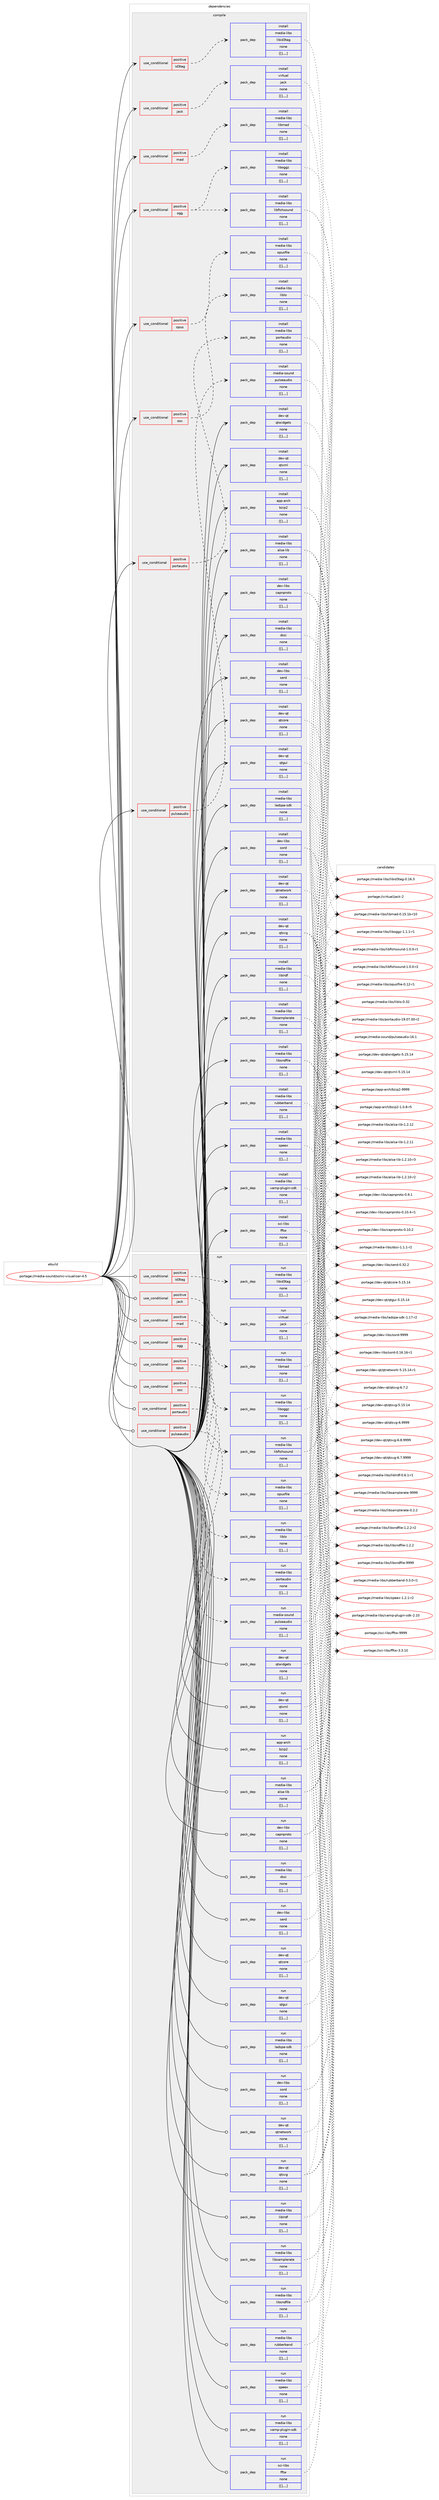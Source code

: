digraph prolog {

# *************
# Graph options
# *************

newrank=true;
concentrate=true;
compound=true;
graph [rankdir=LR,fontname=Helvetica,fontsize=10,ranksep=1.5];#, ranksep=2.5, nodesep=0.2];
edge  [arrowhead=vee];
node  [fontname=Helvetica,fontsize=10];

# **********
# The ebuild
# **********

subgraph cluster_leftcol {
color=gray;
label=<<i>ebuild</i>>;
id [label="portage://media-sound/sonic-visualiser-4.5", color=red, width=4, href="../media-sound/sonic-visualiser-4.5.svg"];
}

# ****************
# The dependencies
# ****************

subgraph cluster_midcol {
color=gray;
label=<<i>dependencies</i>>;
subgraph cluster_compile {
fillcolor="#eeeeee";
style=filled;
label=<<i>compile</i>>;
subgraph cond85512 {
dependency338431 [label=<<TABLE BORDER="0" CELLBORDER="1" CELLSPACING="0" CELLPADDING="4"><TR><TD ROWSPAN="3" CELLPADDING="10">use_conditional</TD></TR><TR><TD>positive</TD></TR><TR><TD>id3tag</TD></TR></TABLE>>, shape=none, color=red];
subgraph pack250278 {
dependency338432 [label=<<TABLE BORDER="0" CELLBORDER="1" CELLSPACING="0" CELLPADDING="4" WIDTH="220"><TR><TD ROWSPAN="6" CELLPADDING="30">pack_dep</TD></TR><TR><TD WIDTH="110">install</TD></TR><TR><TD>media-libs</TD></TR><TR><TD>libid3tag</TD></TR><TR><TD>none</TD></TR><TR><TD>[[],,,,]</TD></TR></TABLE>>, shape=none, color=blue];
}
dependency338431:e -> dependency338432:w [weight=20,style="dashed",arrowhead="vee"];
}
id:e -> dependency338431:w [weight=20,style="solid",arrowhead="vee"];
subgraph cond85513 {
dependency338433 [label=<<TABLE BORDER="0" CELLBORDER="1" CELLSPACING="0" CELLPADDING="4"><TR><TD ROWSPAN="3" CELLPADDING="10">use_conditional</TD></TR><TR><TD>positive</TD></TR><TR><TD>jack</TD></TR></TABLE>>, shape=none, color=red];
subgraph pack250279 {
dependency338434 [label=<<TABLE BORDER="0" CELLBORDER="1" CELLSPACING="0" CELLPADDING="4" WIDTH="220"><TR><TD ROWSPAN="6" CELLPADDING="30">pack_dep</TD></TR><TR><TD WIDTH="110">install</TD></TR><TR><TD>virtual</TD></TR><TR><TD>jack</TD></TR><TR><TD>none</TD></TR><TR><TD>[[],,,,]</TD></TR></TABLE>>, shape=none, color=blue];
}
dependency338433:e -> dependency338434:w [weight=20,style="dashed",arrowhead="vee"];
}
id:e -> dependency338433:w [weight=20,style="solid",arrowhead="vee"];
subgraph cond85514 {
dependency338435 [label=<<TABLE BORDER="0" CELLBORDER="1" CELLSPACING="0" CELLPADDING="4"><TR><TD ROWSPAN="3" CELLPADDING="10">use_conditional</TD></TR><TR><TD>positive</TD></TR><TR><TD>mad</TD></TR></TABLE>>, shape=none, color=red];
subgraph pack250280 {
dependency338436 [label=<<TABLE BORDER="0" CELLBORDER="1" CELLSPACING="0" CELLPADDING="4" WIDTH="220"><TR><TD ROWSPAN="6" CELLPADDING="30">pack_dep</TD></TR><TR><TD WIDTH="110">install</TD></TR><TR><TD>media-libs</TD></TR><TR><TD>libmad</TD></TR><TR><TD>none</TD></TR><TR><TD>[[],,,,]</TD></TR></TABLE>>, shape=none, color=blue];
}
dependency338435:e -> dependency338436:w [weight=20,style="dashed",arrowhead="vee"];
}
id:e -> dependency338435:w [weight=20,style="solid",arrowhead="vee"];
subgraph cond85515 {
dependency338437 [label=<<TABLE BORDER="0" CELLBORDER="1" CELLSPACING="0" CELLPADDING="4"><TR><TD ROWSPAN="3" CELLPADDING="10">use_conditional</TD></TR><TR><TD>positive</TD></TR><TR><TD>ogg</TD></TR></TABLE>>, shape=none, color=red];
subgraph pack250281 {
dependency338438 [label=<<TABLE BORDER="0" CELLBORDER="1" CELLSPACING="0" CELLPADDING="4" WIDTH="220"><TR><TD ROWSPAN="6" CELLPADDING="30">pack_dep</TD></TR><TR><TD WIDTH="110">install</TD></TR><TR><TD>media-libs</TD></TR><TR><TD>libfishsound</TD></TR><TR><TD>none</TD></TR><TR><TD>[[],,,,]</TD></TR></TABLE>>, shape=none, color=blue];
}
dependency338437:e -> dependency338438:w [weight=20,style="dashed",arrowhead="vee"];
subgraph pack250282 {
dependency338439 [label=<<TABLE BORDER="0" CELLBORDER="1" CELLSPACING="0" CELLPADDING="4" WIDTH="220"><TR><TD ROWSPAN="6" CELLPADDING="30">pack_dep</TD></TR><TR><TD WIDTH="110">install</TD></TR><TR><TD>media-libs</TD></TR><TR><TD>liboggz</TD></TR><TR><TD>none</TD></TR><TR><TD>[[],,,,]</TD></TR></TABLE>>, shape=none, color=blue];
}
dependency338437:e -> dependency338439:w [weight=20,style="dashed",arrowhead="vee"];
}
id:e -> dependency338437:w [weight=20,style="solid",arrowhead="vee"];
subgraph cond85516 {
dependency338440 [label=<<TABLE BORDER="0" CELLBORDER="1" CELLSPACING="0" CELLPADDING="4"><TR><TD ROWSPAN="3" CELLPADDING="10">use_conditional</TD></TR><TR><TD>positive</TD></TR><TR><TD>opus</TD></TR></TABLE>>, shape=none, color=red];
subgraph pack250283 {
dependency338441 [label=<<TABLE BORDER="0" CELLBORDER="1" CELLSPACING="0" CELLPADDING="4" WIDTH="220"><TR><TD ROWSPAN="6" CELLPADDING="30">pack_dep</TD></TR><TR><TD WIDTH="110">install</TD></TR><TR><TD>media-libs</TD></TR><TR><TD>opusfile</TD></TR><TR><TD>none</TD></TR><TR><TD>[[],,,,]</TD></TR></TABLE>>, shape=none, color=blue];
}
dependency338440:e -> dependency338441:w [weight=20,style="dashed",arrowhead="vee"];
}
id:e -> dependency338440:w [weight=20,style="solid",arrowhead="vee"];
subgraph cond85517 {
dependency338442 [label=<<TABLE BORDER="0" CELLBORDER="1" CELLSPACING="0" CELLPADDING="4"><TR><TD ROWSPAN="3" CELLPADDING="10">use_conditional</TD></TR><TR><TD>positive</TD></TR><TR><TD>osc</TD></TR></TABLE>>, shape=none, color=red];
subgraph pack250284 {
dependency338443 [label=<<TABLE BORDER="0" CELLBORDER="1" CELLSPACING="0" CELLPADDING="4" WIDTH="220"><TR><TD ROWSPAN="6" CELLPADDING="30">pack_dep</TD></TR><TR><TD WIDTH="110">install</TD></TR><TR><TD>media-libs</TD></TR><TR><TD>liblo</TD></TR><TR><TD>none</TD></TR><TR><TD>[[],,,,]</TD></TR></TABLE>>, shape=none, color=blue];
}
dependency338442:e -> dependency338443:w [weight=20,style="dashed",arrowhead="vee"];
}
id:e -> dependency338442:w [weight=20,style="solid",arrowhead="vee"];
subgraph cond85518 {
dependency338444 [label=<<TABLE BORDER="0" CELLBORDER="1" CELLSPACING="0" CELLPADDING="4"><TR><TD ROWSPAN="3" CELLPADDING="10">use_conditional</TD></TR><TR><TD>positive</TD></TR><TR><TD>portaudio</TD></TR></TABLE>>, shape=none, color=red];
subgraph pack250285 {
dependency338445 [label=<<TABLE BORDER="0" CELLBORDER="1" CELLSPACING="0" CELLPADDING="4" WIDTH="220"><TR><TD ROWSPAN="6" CELLPADDING="30">pack_dep</TD></TR><TR><TD WIDTH="110">install</TD></TR><TR><TD>media-libs</TD></TR><TR><TD>portaudio</TD></TR><TR><TD>none</TD></TR><TR><TD>[[],,,,]</TD></TR></TABLE>>, shape=none, color=blue];
}
dependency338444:e -> dependency338445:w [weight=20,style="dashed",arrowhead="vee"];
}
id:e -> dependency338444:w [weight=20,style="solid",arrowhead="vee"];
subgraph cond85519 {
dependency338446 [label=<<TABLE BORDER="0" CELLBORDER="1" CELLSPACING="0" CELLPADDING="4"><TR><TD ROWSPAN="3" CELLPADDING="10">use_conditional</TD></TR><TR><TD>positive</TD></TR><TR><TD>pulseaudio</TD></TR></TABLE>>, shape=none, color=red];
subgraph pack250286 {
dependency338447 [label=<<TABLE BORDER="0" CELLBORDER="1" CELLSPACING="0" CELLPADDING="4" WIDTH="220"><TR><TD ROWSPAN="6" CELLPADDING="30">pack_dep</TD></TR><TR><TD WIDTH="110">install</TD></TR><TR><TD>media-sound</TD></TR><TR><TD>pulseaudio</TD></TR><TR><TD>none</TD></TR><TR><TD>[[],,,,]</TD></TR></TABLE>>, shape=none, color=blue];
}
dependency338446:e -> dependency338447:w [weight=20,style="dashed",arrowhead="vee"];
}
id:e -> dependency338446:w [weight=20,style="solid",arrowhead="vee"];
subgraph pack250287 {
dependency338448 [label=<<TABLE BORDER="0" CELLBORDER="1" CELLSPACING="0" CELLPADDING="4" WIDTH="220"><TR><TD ROWSPAN="6" CELLPADDING="30">pack_dep</TD></TR><TR><TD WIDTH="110">install</TD></TR><TR><TD>app-arch</TD></TR><TR><TD>bzip2</TD></TR><TR><TD>none</TD></TR><TR><TD>[[],,,,]</TD></TR></TABLE>>, shape=none, color=blue];
}
id:e -> dependency338448:w [weight=20,style="solid",arrowhead="vee"];
subgraph pack250288 {
dependency338449 [label=<<TABLE BORDER="0" CELLBORDER="1" CELLSPACING="0" CELLPADDING="4" WIDTH="220"><TR><TD ROWSPAN="6" CELLPADDING="30">pack_dep</TD></TR><TR><TD WIDTH="110">install</TD></TR><TR><TD>dev-libs</TD></TR><TR><TD>capnproto</TD></TR><TR><TD>none</TD></TR><TR><TD>[[],,,,]</TD></TR></TABLE>>, shape=none, color=blue];
}
id:e -> dependency338449:w [weight=20,style="solid",arrowhead="vee"];
subgraph pack250289 {
dependency338450 [label=<<TABLE BORDER="0" CELLBORDER="1" CELLSPACING="0" CELLPADDING="4" WIDTH="220"><TR><TD ROWSPAN="6" CELLPADDING="30">pack_dep</TD></TR><TR><TD WIDTH="110">install</TD></TR><TR><TD>dev-libs</TD></TR><TR><TD>serd</TD></TR><TR><TD>none</TD></TR><TR><TD>[[],,,,]</TD></TR></TABLE>>, shape=none, color=blue];
}
id:e -> dependency338450:w [weight=20,style="solid",arrowhead="vee"];
subgraph pack250290 {
dependency338451 [label=<<TABLE BORDER="0" CELLBORDER="1" CELLSPACING="0" CELLPADDING="4" WIDTH="220"><TR><TD ROWSPAN="6" CELLPADDING="30">pack_dep</TD></TR><TR><TD WIDTH="110">install</TD></TR><TR><TD>dev-libs</TD></TR><TR><TD>sord</TD></TR><TR><TD>none</TD></TR><TR><TD>[[],,,,]</TD></TR></TABLE>>, shape=none, color=blue];
}
id:e -> dependency338451:w [weight=20,style="solid",arrowhead="vee"];
subgraph pack250291 {
dependency338452 [label=<<TABLE BORDER="0" CELLBORDER="1" CELLSPACING="0" CELLPADDING="4" WIDTH="220"><TR><TD ROWSPAN="6" CELLPADDING="30">pack_dep</TD></TR><TR><TD WIDTH="110">install</TD></TR><TR><TD>dev-qt</TD></TR><TR><TD>qtcore</TD></TR><TR><TD>none</TD></TR><TR><TD>[[],,,,]</TD></TR></TABLE>>, shape=none, color=blue];
}
id:e -> dependency338452:w [weight=20,style="solid",arrowhead="vee"];
subgraph pack250292 {
dependency338453 [label=<<TABLE BORDER="0" CELLBORDER="1" CELLSPACING="0" CELLPADDING="4" WIDTH="220"><TR><TD ROWSPAN="6" CELLPADDING="30">pack_dep</TD></TR><TR><TD WIDTH="110">install</TD></TR><TR><TD>dev-qt</TD></TR><TR><TD>qtgui</TD></TR><TR><TD>none</TD></TR><TR><TD>[[],,,,]</TD></TR></TABLE>>, shape=none, color=blue];
}
id:e -> dependency338453:w [weight=20,style="solid",arrowhead="vee"];
subgraph pack250293 {
dependency338454 [label=<<TABLE BORDER="0" CELLBORDER="1" CELLSPACING="0" CELLPADDING="4" WIDTH="220"><TR><TD ROWSPAN="6" CELLPADDING="30">pack_dep</TD></TR><TR><TD WIDTH="110">install</TD></TR><TR><TD>dev-qt</TD></TR><TR><TD>qtnetwork</TD></TR><TR><TD>none</TD></TR><TR><TD>[[],,,,]</TD></TR></TABLE>>, shape=none, color=blue];
}
id:e -> dependency338454:w [weight=20,style="solid",arrowhead="vee"];
subgraph pack250294 {
dependency338455 [label=<<TABLE BORDER="0" CELLBORDER="1" CELLSPACING="0" CELLPADDING="4" WIDTH="220"><TR><TD ROWSPAN="6" CELLPADDING="30">pack_dep</TD></TR><TR><TD WIDTH="110">install</TD></TR><TR><TD>dev-qt</TD></TR><TR><TD>qtsvg</TD></TR><TR><TD>none</TD></TR><TR><TD>[[],,,,]</TD></TR></TABLE>>, shape=none, color=blue];
}
id:e -> dependency338455:w [weight=20,style="solid",arrowhead="vee"];
subgraph pack250295 {
dependency338456 [label=<<TABLE BORDER="0" CELLBORDER="1" CELLSPACING="0" CELLPADDING="4" WIDTH="220"><TR><TD ROWSPAN="6" CELLPADDING="30">pack_dep</TD></TR><TR><TD WIDTH="110">install</TD></TR><TR><TD>dev-qt</TD></TR><TR><TD>qtwidgets</TD></TR><TR><TD>none</TD></TR><TR><TD>[[],,,,]</TD></TR></TABLE>>, shape=none, color=blue];
}
id:e -> dependency338456:w [weight=20,style="solid",arrowhead="vee"];
subgraph pack250296 {
dependency338457 [label=<<TABLE BORDER="0" CELLBORDER="1" CELLSPACING="0" CELLPADDING="4" WIDTH="220"><TR><TD ROWSPAN="6" CELLPADDING="30">pack_dep</TD></TR><TR><TD WIDTH="110">install</TD></TR><TR><TD>dev-qt</TD></TR><TR><TD>qtxml</TD></TR><TR><TD>none</TD></TR><TR><TD>[[],,,,]</TD></TR></TABLE>>, shape=none, color=blue];
}
id:e -> dependency338457:w [weight=20,style="solid",arrowhead="vee"];
subgraph pack250297 {
dependency338458 [label=<<TABLE BORDER="0" CELLBORDER="1" CELLSPACING="0" CELLPADDING="4" WIDTH="220"><TR><TD ROWSPAN="6" CELLPADDING="30">pack_dep</TD></TR><TR><TD WIDTH="110">install</TD></TR><TR><TD>media-libs</TD></TR><TR><TD>alsa-lib</TD></TR><TR><TD>none</TD></TR><TR><TD>[[],,,,]</TD></TR></TABLE>>, shape=none, color=blue];
}
id:e -> dependency338458:w [weight=20,style="solid",arrowhead="vee"];
subgraph pack250298 {
dependency338459 [label=<<TABLE BORDER="0" CELLBORDER="1" CELLSPACING="0" CELLPADDING="4" WIDTH="220"><TR><TD ROWSPAN="6" CELLPADDING="30">pack_dep</TD></TR><TR><TD WIDTH="110">install</TD></TR><TR><TD>media-libs</TD></TR><TR><TD>dssi</TD></TR><TR><TD>none</TD></TR><TR><TD>[[],,,,]</TD></TR></TABLE>>, shape=none, color=blue];
}
id:e -> dependency338459:w [weight=20,style="solid",arrowhead="vee"];
subgraph pack250299 {
dependency338460 [label=<<TABLE BORDER="0" CELLBORDER="1" CELLSPACING="0" CELLPADDING="4" WIDTH="220"><TR><TD ROWSPAN="6" CELLPADDING="30">pack_dep</TD></TR><TR><TD WIDTH="110">install</TD></TR><TR><TD>media-libs</TD></TR><TR><TD>ladspa-sdk</TD></TR><TR><TD>none</TD></TR><TR><TD>[[],,,,]</TD></TR></TABLE>>, shape=none, color=blue];
}
id:e -> dependency338460:w [weight=20,style="solid",arrowhead="vee"];
subgraph pack250300 {
dependency338461 [label=<<TABLE BORDER="0" CELLBORDER="1" CELLSPACING="0" CELLPADDING="4" WIDTH="220"><TR><TD ROWSPAN="6" CELLPADDING="30">pack_dep</TD></TR><TR><TD WIDTH="110">install</TD></TR><TR><TD>media-libs</TD></TR><TR><TD>liblrdf</TD></TR><TR><TD>none</TD></TR><TR><TD>[[],,,,]</TD></TR></TABLE>>, shape=none, color=blue];
}
id:e -> dependency338461:w [weight=20,style="solid",arrowhead="vee"];
subgraph pack250301 {
dependency338462 [label=<<TABLE BORDER="0" CELLBORDER="1" CELLSPACING="0" CELLPADDING="4" WIDTH="220"><TR><TD ROWSPAN="6" CELLPADDING="30">pack_dep</TD></TR><TR><TD WIDTH="110">install</TD></TR><TR><TD>media-libs</TD></TR><TR><TD>libsamplerate</TD></TR><TR><TD>none</TD></TR><TR><TD>[[],,,,]</TD></TR></TABLE>>, shape=none, color=blue];
}
id:e -> dependency338462:w [weight=20,style="solid",arrowhead="vee"];
subgraph pack250302 {
dependency338463 [label=<<TABLE BORDER="0" CELLBORDER="1" CELLSPACING="0" CELLPADDING="4" WIDTH="220"><TR><TD ROWSPAN="6" CELLPADDING="30">pack_dep</TD></TR><TR><TD WIDTH="110">install</TD></TR><TR><TD>media-libs</TD></TR><TR><TD>libsndfile</TD></TR><TR><TD>none</TD></TR><TR><TD>[[],,,,]</TD></TR></TABLE>>, shape=none, color=blue];
}
id:e -> dependency338463:w [weight=20,style="solid",arrowhead="vee"];
subgraph pack250303 {
dependency338464 [label=<<TABLE BORDER="0" CELLBORDER="1" CELLSPACING="0" CELLPADDING="4" WIDTH="220"><TR><TD ROWSPAN="6" CELLPADDING="30">pack_dep</TD></TR><TR><TD WIDTH="110">install</TD></TR><TR><TD>media-libs</TD></TR><TR><TD>rubberband</TD></TR><TR><TD>none</TD></TR><TR><TD>[[],,,,]</TD></TR></TABLE>>, shape=none, color=blue];
}
id:e -> dependency338464:w [weight=20,style="solid",arrowhead="vee"];
subgraph pack250304 {
dependency338465 [label=<<TABLE BORDER="0" CELLBORDER="1" CELLSPACING="0" CELLPADDING="4" WIDTH="220"><TR><TD ROWSPAN="6" CELLPADDING="30">pack_dep</TD></TR><TR><TD WIDTH="110">install</TD></TR><TR><TD>media-libs</TD></TR><TR><TD>speex</TD></TR><TR><TD>none</TD></TR><TR><TD>[[],,,,]</TD></TR></TABLE>>, shape=none, color=blue];
}
id:e -> dependency338465:w [weight=20,style="solid",arrowhead="vee"];
subgraph pack250305 {
dependency338466 [label=<<TABLE BORDER="0" CELLBORDER="1" CELLSPACING="0" CELLPADDING="4" WIDTH="220"><TR><TD ROWSPAN="6" CELLPADDING="30">pack_dep</TD></TR><TR><TD WIDTH="110">install</TD></TR><TR><TD>media-libs</TD></TR><TR><TD>vamp-plugin-sdk</TD></TR><TR><TD>none</TD></TR><TR><TD>[[],,,,]</TD></TR></TABLE>>, shape=none, color=blue];
}
id:e -> dependency338466:w [weight=20,style="solid",arrowhead="vee"];
subgraph pack250306 {
dependency338467 [label=<<TABLE BORDER="0" CELLBORDER="1" CELLSPACING="0" CELLPADDING="4" WIDTH="220"><TR><TD ROWSPAN="6" CELLPADDING="30">pack_dep</TD></TR><TR><TD WIDTH="110">install</TD></TR><TR><TD>sci-libs</TD></TR><TR><TD>fftw</TD></TR><TR><TD>none</TD></TR><TR><TD>[[],,,,]</TD></TR></TABLE>>, shape=none, color=blue];
}
id:e -> dependency338467:w [weight=20,style="solid",arrowhead="vee"];
}
subgraph cluster_compileandrun {
fillcolor="#eeeeee";
style=filled;
label=<<i>compile and run</i>>;
}
subgraph cluster_run {
fillcolor="#eeeeee";
style=filled;
label=<<i>run</i>>;
subgraph cond85520 {
dependency338468 [label=<<TABLE BORDER="0" CELLBORDER="1" CELLSPACING="0" CELLPADDING="4"><TR><TD ROWSPAN="3" CELLPADDING="10">use_conditional</TD></TR><TR><TD>positive</TD></TR><TR><TD>id3tag</TD></TR></TABLE>>, shape=none, color=red];
subgraph pack250307 {
dependency338469 [label=<<TABLE BORDER="0" CELLBORDER="1" CELLSPACING="0" CELLPADDING="4" WIDTH="220"><TR><TD ROWSPAN="6" CELLPADDING="30">pack_dep</TD></TR><TR><TD WIDTH="110">run</TD></TR><TR><TD>media-libs</TD></TR><TR><TD>libid3tag</TD></TR><TR><TD>none</TD></TR><TR><TD>[[],,,,]</TD></TR></TABLE>>, shape=none, color=blue];
}
dependency338468:e -> dependency338469:w [weight=20,style="dashed",arrowhead="vee"];
}
id:e -> dependency338468:w [weight=20,style="solid",arrowhead="odot"];
subgraph cond85521 {
dependency338470 [label=<<TABLE BORDER="0" CELLBORDER="1" CELLSPACING="0" CELLPADDING="4"><TR><TD ROWSPAN="3" CELLPADDING="10">use_conditional</TD></TR><TR><TD>positive</TD></TR><TR><TD>jack</TD></TR></TABLE>>, shape=none, color=red];
subgraph pack250308 {
dependency338471 [label=<<TABLE BORDER="0" CELLBORDER="1" CELLSPACING="0" CELLPADDING="4" WIDTH="220"><TR><TD ROWSPAN="6" CELLPADDING="30">pack_dep</TD></TR><TR><TD WIDTH="110">run</TD></TR><TR><TD>virtual</TD></TR><TR><TD>jack</TD></TR><TR><TD>none</TD></TR><TR><TD>[[],,,,]</TD></TR></TABLE>>, shape=none, color=blue];
}
dependency338470:e -> dependency338471:w [weight=20,style="dashed",arrowhead="vee"];
}
id:e -> dependency338470:w [weight=20,style="solid",arrowhead="odot"];
subgraph cond85522 {
dependency338472 [label=<<TABLE BORDER="0" CELLBORDER="1" CELLSPACING="0" CELLPADDING="4"><TR><TD ROWSPAN="3" CELLPADDING="10">use_conditional</TD></TR><TR><TD>positive</TD></TR><TR><TD>mad</TD></TR></TABLE>>, shape=none, color=red];
subgraph pack250309 {
dependency338473 [label=<<TABLE BORDER="0" CELLBORDER="1" CELLSPACING="0" CELLPADDING="4" WIDTH="220"><TR><TD ROWSPAN="6" CELLPADDING="30">pack_dep</TD></TR><TR><TD WIDTH="110">run</TD></TR><TR><TD>media-libs</TD></TR><TR><TD>libmad</TD></TR><TR><TD>none</TD></TR><TR><TD>[[],,,,]</TD></TR></TABLE>>, shape=none, color=blue];
}
dependency338472:e -> dependency338473:w [weight=20,style="dashed",arrowhead="vee"];
}
id:e -> dependency338472:w [weight=20,style="solid",arrowhead="odot"];
subgraph cond85523 {
dependency338474 [label=<<TABLE BORDER="0" CELLBORDER="1" CELLSPACING="0" CELLPADDING="4"><TR><TD ROWSPAN="3" CELLPADDING="10">use_conditional</TD></TR><TR><TD>positive</TD></TR><TR><TD>ogg</TD></TR></TABLE>>, shape=none, color=red];
subgraph pack250310 {
dependency338475 [label=<<TABLE BORDER="0" CELLBORDER="1" CELLSPACING="0" CELLPADDING="4" WIDTH="220"><TR><TD ROWSPAN="6" CELLPADDING="30">pack_dep</TD></TR><TR><TD WIDTH="110">run</TD></TR><TR><TD>media-libs</TD></TR><TR><TD>libfishsound</TD></TR><TR><TD>none</TD></TR><TR><TD>[[],,,,]</TD></TR></TABLE>>, shape=none, color=blue];
}
dependency338474:e -> dependency338475:w [weight=20,style="dashed",arrowhead="vee"];
subgraph pack250311 {
dependency338476 [label=<<TABLE BORDER="0" CELLBORDER="1" CELLSPACING="0" CELLPADDING="4" WIDTH="220"><TR><TD ROWSPAN="6" CELLPADDING="30">pack_dep</TD></TR><TR><TD WIDTH="110">run</TD></TR><TR><TD>media-libs</TD></TR><TR><TD>liboggz</TD></TR><TR><TD>none</TD></TR><TR><TD>[[],,,,]</TD></TR></TABLE>>, shape=none, color=blue];
}
dependency338474:e -> dependency338476:w [weight=20,style="dashed",arrowhead="vee"];
}
id:e -> dependency338474:w [weight=20,style="solid",arrowhead="odot"];
subgraph cond85524 {
dependency338477 [label=<<TABLE BORDER="0" CELLBORDER="1" CELLSPACING="0" CELLPADDING="4"><TR><TD ROWSPAN="3" CELLPADDING="10">use_conditional</TD></TR><TR><TD>positive</TD></TR><TR><TD>opus</TD></TR></TABLE>>, shape=none, color=red];
subgraph pack250312 {
dependency338478 [label=<<TABLE BORDER="0" CELLBORDER="1" CELLSPACING="0" CELLPADDING="4" WIDTH="220"><TR><TD ROWSPAN="6" CELLPADDING="30">pack_dep</TD></TR><TR><TD WIDTH="110">run</TD></TR><TR><TD>media-libs</TD></TR><TR><TD>opusfile</TD></TR><TR><TD>none</TD></TR><TR><TD>[[],,,,]</TD></TR></TABLE>>, shape=none, color=blue];
}
dependency338477:e -> dependency338478:w [weight=20,style="dashed",arrowhead="vee"];
}
id:e -> dependency338477:w [weight=20,style="solid",arrowhead="odot"];
subgraph cond85525 {
dependency338479 [label=<<TABLE BORDER="0" CELLBORDER="1" CELLSPACING="0" CELLPADDING="4"><TR><TD ROWSPAN="3" CELLPADDING="10">use_conditional</TD></TR><TR><TD>positive</TD></TR><TR><TD>osc</TD></TR></TABLE>>, shape=none, color=red];
subgraph pack250313 {
dependency338480 [label=<<TABLE BORDER="0" CELLBORDER="1" CELLSPACING="0" CELLPADDING="4" WIDTH="220"><TR><TD ROWSPAN="6" CELLPADDING="30">pack_dep</TD></TR><TR><TD WIDTH="110">run</TD></TR><TR><TD>media-libs</TD></TR><TR><TD>liblo</TD></TR><TR><TD>none</TD></TR><TR><TD>[[],,,,]</TD></TR></TABLE>>, shape=none, color=blue];
}
dependency338479:e -> dependency338480:w [weight=20,style="dashed",arrowhead="vee"];
}
id:e -> dependency338479:w [weight=20,style="solid",arrowhead="odot"];
subgraph cond85526 {
dependency338481 [label=<<TABLE BORDER="0" CELLBORDER="1" CELLSPACING="0" CELLPADDING="4"><TR><TD ROWSPAN="3" CELLPADDING="10">use_conditional</TD></TR><TR><TD>positive</TD></TR><TR><TD>portaudio</TD></TR></TABLE>>, shape=none, color=red];
subgraph pack250314 {
dependency338482 [label=<<TABLE BORDER="0" CELLBORDER="1" CELLSPACING="0" CELLPADDING="4" WIDTH="220"><TR><TD ROWSPAN="6" CELLPADDING="30">pack_dep</TD></TR><TR><TD WIDTH="110">run</TD></TR><TR><TD>media-libs</TD></TR><TR><TD>portaudio</TD></TR><TR><TD>none</TD></TR><TR><TD>[[],,,,]</TD></TR></TABLE>>, shape=none, color=blue];
}
dependency338481:e -> dependency338482:w [weight=20,style="dashed",arrowhead="vee"];
}
id:e -> dependency338481:w [weight=20,style="solid",arrowhead="odot"];
subgraph cond85527 {
dependency338483 [label=<<TABLE BORDER="0" CELLBORDER="1" CELLSPACING="0" CELLPADDING="4"><TR><TD ROWSPAN="3" CELLPADDING="10">use_conditional</TD></TR><TR><TD>positive</TD></TR><TR><TD>pulseaudio</TD></TR></TABLE>>, shape=none, color=red];
subgraph pack250315 {
dependency338484 [label=<<TABLE BORDER="0" CELLBORDER="1" CELLSPACING="0" CELLPADDING="4" WIDTH="220"><TR><TD ROWSPAN="6" CELLPADDING="30">pack_dep</TD></TR><TR><TD WIDTH="110">run</TD></TR><TR><TD>media-sound</TD></TR><TR><TD>pulseaudio</TD></TR><TR><TD>none</TD></TR><TR><TD>[[],,,,]</TD></TR></TABLE>>, shape=none, color=blue];
}
dependency338483:e -> dependency338484:w [weight=20,style="dashed",arrowhead="vee"];
}
id:e -> dependency338483:w [weight=20,style="solid",arrowhead="odot"];
subgraph pack250316 {
dependency338485 [label=<<TABLE BORDER="0" CELLBORDER="1" CELLSPACING="0" CELLPADDING="4" WIDTH="220"><TR><TD ROWSPAN="6" CELLPADDING="30">pack_dep</TD></TR><TR><TD WIDTH="110">run</TD></TR><TR><TD>app-arch</TD></TR><TR><TD>bzip2</TD></TR><TR><TD>none</TD></TR><TR><TD>[[],,,,]</TD></TR></TABLE>>, shape=none, color=blue];
}
id:e -> dependency338485:w [weight=20,style="solid",arrowhead="odot"];
subgraph pack250317 {
dependency338486 [label=<<TABLE BORDER="0" CELLBORDER="1" CELLSPACING="0" CELLPADDING="4" WIDTH="220"><TR><TD ROWSPAN="6" CELLPADDING="30">pack_dep</TD></TR><TR><TD WIDTH="110">run</TD></TR><TR><TD>dev-libs</TD></TR><TR><TD>capnproto</TD></TR><TR><TD>none</TD></TR><TR><TD>[[],,,,]</TD></TR></TABLE>>, shape=none, color=blue];
}
id:e -> dependency338486:w [weight=20,style="solid",arrowhead="odot"];
subgraph pack250318 {
dependency338487 [label=<<TABLE BORDER="0" CELLBORDER="1" CELLSPACING="0" CELLPADDING="4" WIDTH="220"><TR><TD ROWSPAN="6" CELLPADDING="30">pack_dep</TD></TR><TR><TD WIDTH="110">run</TD></TR><TR><TD>dev-libs</TD></TR><TR><TD>serd</TD></TR><TR><TD>none</TD></TR><TR><TD>[[],,,,]</TD></TR></TABLE>>, shape=none, color=blue];
}
id:e -> dependency338487:w [weight=20,style="solid",arrowhead="odot"];
subgraph pack250319 {
dependency338488 [label=<<TABLE BORDER="0" CELLBORDER="1" CELLSPACING="0" CELLPADDING="4" WIDTH="220"><TR><TD ROWSPAN="6" CELLPADDING="30">pack_dep</TD></TR><TR><TD WIDTH="110">run</TD></TR><TR><TD>dev-libs</TD></TR><TR><TD>sord</TD></TR><TR><TD>none</TD></TR><TR><TD>[[],,,,]</TD></TR></TABLE>>, shape=none, color=blue];
}
id:e -> dependency338488:w [weight=20,style="solid",arrowhead="odot"];
subgraph pack250320 {
dependency338489 [label=<<TABLE BORDER="0" CELLBORDER="1" CELLSPACING="0" CELLPADDING="4" WIDTH="220"><TR><TD ROWSPAN="6" CELLPADDING="30">pack_dep</TD></TR><TR><TD WIDTH="110">run</TD></TR><TR><TD>dev-qt</TD></TR><TR><TD>qtcore</TD></TR><TR><TD>none</TD></TR><TR><TD>[[],,,,]</TD></TR></TABLE>>, shape=none, color=blue];
}
id:e -> dependency338489:w [weight=20,style="solid",arrowhead="odot"];
subgraph pack250321 {
dependency338490 [label=<<TABLE BORDER="0" CELLBORDER="1" CELLSPACING="0" CELLPADDING="4" WIDTH="220"><TR><TD ROWSPAN="6" CELLPADDING="30">pack_dep</TD></TR><TR><TD WIDTH="110">run</TD></TR><TR><TD>dev-qt</TD></TR><TR><TD>qtgui</TD></TR><TR><TD>none</TD></TR><TR><TD>[[],,,,]</TD></TR></TABLE>>, shape=none, color=blue];
}
id:e -> dependency338490:w [weight=20,style="solid",arrowhead="odot"];
subgraph pack250322 {
dependency338491 [label=<<TABLE BORDER="0" CELLBORDER="1" CELLSPACING="0" CELLPADDING="4" WIDTH="220"><TR><TD ROWSPAN="6" CELLPADDING="30">pack_dep</TD></TR><TR><TD WIDTH="110">run</TD></TR><TR><TD>dev-qt</TD></TR><TR><TD>qtnetwork</TD></TR><TR><TD>none</TD></TR><TR><TD>[[],,,,]</TD></TR></TABLE>>, shape=none, color=blue];
}
id:e -> dependency338491:w [weight=20,style="solid",arrowhead="odot"];
subgraph pack250323 {
dependency338492 [label=<<TABLE BORDER="0" CELLBORDER="1" CELLSPACING="0" CELLPADDING="4" WIDTH="220"><TR><TD ROWSPAN="6" CELLPADDING="30">pack_dep</TD></TR><TR><TD WIDTH="110">run</TD></TR><TR><TD>dev-qt</TD></TR><TR><TD>qtsvg</TD></TR><TR><TD>none</TD></TR><TR><TD>[[],,,,]</TD></TR></TABLE>>, shape=none, color=blue];
}
id:e -> dependency338492:w [weight=20,style="solid",arrowhead="odot"];
subgraph pack250324 {
dependency338493 [label=<<TABLE BORDER="0" CELLBORDER="1" CELLSPACING="0" CELLPADDING="4" WIDTH="220"><TR><TD ROWSPAN="6" CELLPADDING="30">pack_dep</TD></TR><TR><TD WIDTH="110">run</TD></TR><TR><TD>dev-qt</TD></TR><TR><TD>qtwidgets</TD></TR><TR><TD>none</TD></TR><TR><TD>[[],,,,]</TD></TR></TABLE>>, shape=none, color=blue];
}
id:e -> dependency338493:w [weight=20,style="solid",arrowhead="odot"];
subgraph pack250325 {
dependency338494 [label=<<TABLE BORDER="0" CELLBORDER="1" CELLSPACING="0" CELLPADDING="4" WIDTH="220"><TR><TD ROWSPAN="6" CELLPADDING="30">pack_dep</TD></TR><TR><TD WIDTH="110">run</TD></TR><TR><TD>dev-qt</TD></TR><TR><TD>qtxml</TD></TR><TR><TD>none</TD></TR><TR><TD>[[],,,,]</TD></TR></TABLE>>, shape=none, color=blue];
}
id:e -> dependency338494:w [weight=20,style="solid",arrowhead="odot"];
subgraph pack250326 {
dependency338495 [label=<<TABLE BORDER="0" CELLBORDER="1" CELLSPACING="0" CELLPADDING="4" WIDTH="220"><TR><TD ROWSPAN="6" CELLPADDING="30">pack_dep</TD></TR><TR><TD WIDTH="110">run</TD></TR><TR><TD>media-libs</TD></TR><TR><TD>alsa-lib</TD></TR><TR><TD>none</TD></TR><TR><TD>[[],,,,]</TD></TR></TABLE>>, shape=none, color=blue];
}
id:e -> dependency338495:w [weight=20,style="solid",arrowhead="odot"];
subgraph pack250327 {
dependency338496 [label=<<TABLE BORDER="0" CELLBORDER="1" CELLSPACING="0" CELLPADDING="4" WIDTH="220"><TR><TD ROWSPAN="6" CELLPADDING="30">pack_dep</TD></TR><TR><TD WIDTH="110">run</TD></TR><TR><TD>media-libs</TD></TR><TR><TD>dssi</TD></TR><TR><TD>none</TD></TR><TR><TD>[[],,,,]</TD></TR></TABLE>>, shape=none, color=blue];
}
id:e -> dependency338496:w [weight=20,style="solid",arrowhead="odot"];
subgraph pack250328 {
dependency338497 [label=<<TABLE BORDER="0" CELLBORDER="1" CELLSPACING="0" CELLPADDING="4" WIDTH="220"><TR><TD ROWSPAN="6" CELLPADDING="30">pack_dep</TD></TR><TR><TD WIDTH="110">run</TD></TR><TR><TD>media-libs</TD></TR><TR><TD>ladspa-sdk</TD></TR><TR><TD>none</TD></TR><TR><TD>[[],,,,]</TD></TR></TABLE>>, shape=none, color=blue];
}
id:e -> dependency338497:w [weight=20,style="solid",arrowhead="odot"];
subgraph pack250329 {
dependency338498 [label=<<TABLE BORDER="0" CELLBORDER="1" CELLSPACING="0" CELLPADDING="4" WIDTH="220"><TR><TD ROWSPAN="6" CELLPADDING="30">pack_dep</TD></TR><TR><TD WIDTH="110">run</TD></TR><TR><TD>media-libs</TD></TR><TR><TD>liblrdf</TD></TR><TR><TD>none</TD></TR><TR><TD>[[],,,,]</TD></TR></TABLE>>, shape=none, color=blue];
}
id:e -> dependency338498:w [weight=20,style="solid",arrowhead="odot"];
subgraph pack250330 {
dependency338499 [label=<<TABLE BORDER="0" CELLBORDER="1" CELLSPACING="0" CELLPADDING="4" WIDTH="220"><TR><TD ROWSPAN="6" CELLPADDING="30">pack_dep</TD></TR><TR><TD WIDTH="110">run</TD></TR><TR><TD>media-libs</TD></TR><TR><TD>libsamplerate</TD></TR><TR><TD>none</TD></TR><TR><TD>[[],,,,]</TD></TR></TABLE>>, shape=none, color=blue];
}
id:e -> dependency338499:w [weight=20,style="solid",arrowhead="odot"];
subgraph pack250331 {
dependency338500 [label=<<TABLE BORDER="0" CELLBORDER="1" CELLSPACING="0" CELLPADDING="4" WIDTH="220"><TR><TD ROWSPAN="6" CELLPADDING="30">pack_dep</TD></TR><TR><TD WIDTH="110">run</TD></TR><TR><TD>media-libs</TD></TR><TR><TD>libsndfile</TD></TR><TR><TD>none</TD></TR><TR><TD>[[],,,,]</TD></TR></TABLE>>, shape=none, color=blue];
}
id:e -> dependency338500:w [weight=20,style="solid",arrowhead="odot"];
subgraph pack250332 {
dependency338501 [label=<<TABLE BORDER="0" CELLBORDER="1" CELLSPACING="0" CELLPADDING="4" WIDTH="220"><TR><TD ROWSPAN="6" CELLPADDING="30">pack_dep</TD></TR><TR><TD WIDTH="110">run</TD></TR><TR><TD>media-libs</TD></TR><TR><TD>rubberband</TD></TR><TR><TD>none</TD></TR><TR><TD>[[],,,,]</TD></TR></TABLE>>, shape=none, color=blue];
}
id:e -> dependency338501:w [weight=20,style="solid",arrowhead="odot"];
subgraph pack250333 {
dependency338502 [label=<<TABLE BORDER="0" CELLBORDER="1" CELLSPACING="0" CELLPADDING="4" WIDTH="220"><TR><TD ROWSPAN="6" CELLPADDING="30">pack_dep</TD></TR><TR><TD WIDTH="110">run</TD></TR><TR><TD>media-libs</TD></TR><TR><TD>speex</TD></TR><TR><TD>none</TD></TR><TR><TD>[[],,,,]</TD></TR></TABLE>>, shape=none, color=blue];
}
id:e -> dependency338502:w [weight=20,style="solid",arrowhead="odot"];
subgraph pack250334 {
dependency338503 [label=<<TABLE BORDER="0" CELLBORDER="1" CELLSPACING="0" CELLPADDING="4" WIDTH="220"><TR><TD ROWSPAN="6" CELLPADDING="30">pack_dep</TD></TR><TR><TD WIDTH="110">run</TD></TR><TR><TD>media-libs</TD></TR><TR><TD>vamp-plugin-sdk</TD></TR><TR><TD>none</TD></TR><TR><TD>[[],,,,]</TD></TR></TABLE>>, shape=none, color=blue];
}
id:e -> dependency338503:w [weight=20,style="solid",arrowhead="odot"];
subgraph pack250335 {
dependency338504 [label=<<TABLE BORDER="0" CELLBORDER="1" CELLSPACING="0" CELLPADDING="4" WIDTH="220"><TR><TD ROWSPAN="6" CELLPADDING="30">pack_dep</TD></TR><TR><TD WIDTH="110">run</TD></TR><TR><TD>sci-libs</TD></TR><TR><TD>fftw</TD></TR><TR><TD>none</TD></TR><TR><TD>[[],,,,]</TD></TR></TABLE>>, shape=none, color=blue];
}
id:e -> dependency338504:w [weight=20,style="solid",arrowhead="odot"];
}
}

# **************
# The candidates
# **************

subgraph cluster_choices {
rank=same;
color=gray;
label=<<i>candidates</i>>;

subgraph choice250278 {
color=black;
nodesep=1;
choice1091011001059745108105981154710810598105100511169710345484649544651 [label="portage://media-libs/libid3tag-0.16.3", color=red, width=4,href="../media-libs/libid3tag-0.16.3.svg"];
dependency338432:e -> choice1091011001059745108105981154710810598105100511169710345484649544651:w [style=dotted,weight="100"];
}
subgraph choice250279 {
color=black;
nodesep=1;
choice118105114116117971084710697991074550 [label="portage://virtual/jack-2", color=red, width=4,href="../virtual/jack-2.svg"];
dependency338434:e -> choice118105114116117971084710697991074550:w [style=dotted,weight="100"];
}
subgraph choice250280 {
color=black;
nodesep=1;
choice1091011001059745108105981154710810598109971004548464953464998451144948 [label="portage://media-libs/libmad-0.15.1b-r10", color=red, width=4,href="../media-libs/libmad-0.15.1b-r10.svg"];
dependency338436:e -> choice1091011001059745108105981154710810598109971004548464953464998451144948:w [style=dotted,weight="100"];
}
subgraph choice250281 {
color=black;
nodesep=1;
choice10910110010597451081059811547108105981021051151041151111171101004549464846484511450 [label="portage://media-libs/libfishsound-1.0.0-r2", color=red, width=4,href="../media-libs/libfishsound-1.0.0-r2.svg"];
choice10910110010597451081059811547108105981021051151041151111171101004549464846484511449 [label="portage://media-libs/libfishsound-1.0.0-r1", color=red, width=4,href="../media-libs/libfishsound-1.0.0-r1.svg"];
dependency338438:e -> choice10910110010597451081059811547108105981021051151041151111171101004549464846484511450:w [style=dotted,weight="100"];
dependency338438:e -> choice10910110010597451081059811547108105981021051151041151111171101004549464846484511449:w [style=dotted,weight="100"];
}
subgraph choice250282 {
color=black;
nodesep=1;
choice10910110010597451081059811547108105981111031031224549464946494511449 [label="portage://media-libs/liboggz-1.1.1-r1", color=red, width=4,href="../media-libs/liboggz-1.1.1-r1.svg"];
dependency338439:e -> choice10910110010597451081059811547108105981111031031224549464946494511449:w [style=dotted,weight="100"];
}
subgraph choice250283 {
color=black;
nodesep=1;
choice1091011001059745108105981154711111211711510210510810145484649504511449 [label="portage://media-libs/opusfile-0.12-r1", color=red, width=4,href="../media-libs/opusfile-0.12-r1.svg"];
dependency338441:e -> choice1091011001059745108105981154711111211711510210510810145484649504511449:w [style=dotted,weight="100"];
}
subgraph choice250284 {
color=black;
nodesep=1;
choice10910110010597451081059811547108105981081114548465150 [label="portage://media-libs/liblo-0.32", color=red, width=4,href="../media-libs/liblo-0.32.svg"];
dependency338443:e -> choice10910110010597451081059811547108105981081114548465150:w [style=dotted,weight="100"];
}
subgraph choice250285 {
color=black;
nodesep=1;
choice10910110010597451081059811547112111114116971171001051114549574648554648484511450 [label="portage://media-libs/portaudio-19.07.00-r2", color=red, width=4,href="../media-libs/portaudio-19.07.00-r2.svg"];
dependency338445:e -> choice10910110010597451081059811547112111114116971171001051114549574648554648484511450:w [style=dotted,weight="100"];
}
subgraph choice250286 {
color=black;
nodesep=1;
choice109101100105974511511111711010047112117108115101971171001051114549544649 [label="portage://media-sound/pulseaudio-16.1", color=red, width=4,href="../media-sound/pulseaudio-16.1.svg"];
dependency338447:e -> choice109101100105974511511111711010047112117108115101971171001051114549544649:w [style=dotted,weight="100"];
}
subgraph choice250287 {
color=black;
nodesep=1;
choice971121124597114991044798122105112504557575757 [label="portage://app-arch/bzip2-9999", color=red, width=4,href="../app-arch/bzip2-9999.svg"];
choice971121124597114991044798122105112504549464846564511453 [label="portage://app-arch/bzip2-1.0.8-r5", color=red, width=4,href="../app-arch/bzip2-1.0.8-r5.svg"];
dependency338448:e -> choice971121124597114991044798122105112504557575757:w [style=dotted,weight="100"];
dependency338448:e -> choice971121124597114991044798122105112504549464846564511453:w [style=dotted,weight="100"];
}
subgraph choice250288 {
color=black;
nodesep=1;
choice1001011184510810598115479997112110112114111116111454846494846524511449 [label="portage://dev-libs/capnproto-0.10.4-r1", color=red, width=4,href="../dev-libs/capnproto-0.10.4-r1.svg"];
choice100101118451081059811547999711211011211411111611145484649484650 [label="portage://dev-libs/capnproto-0.10.2", color=red, width=4,href="../dev-libs/capnproto-0.10.2.svg"];
choice1001011184510810598115479997112110112114111116111454846574649 [label="portage://dev-libs/capnproto-0.9.1", color=red, width=4,href="../dev-libs/capnproto-0.9.1.svg"];
dependency338449:e -> choice1001011184510810598115479997112110112114111116111454846494846524511449:w [style=dotted,weight="100"];
dependency338449:e -> choice100101118451081059811547999711211011211411111611145484649484650:w [style=dotted,weight="100"];
dependency338449:e -> choice1001011184510810598115479997112110112114111116111454846574649:w [style=dotted,weight="100"];
}
subgraph choice250289 {
color=black;
nodesep=1;
choice10010111845108105981154711510111410045484651504650 [label="portage://dev-libs/serd-0.32.2", color=red, width=4,href="../dev-libs/serd-0.32.2.svg"];
dependency338450:e -> choice10010111845108105981154711510111410045484651504650:w [style=dotted,weight="100"];
}
subgraph choice250290 {
color=black;
nodesep=1;
choice1001011184510810598115471151111141004557575757 [label="portage://dev-libs/sord-9999", color=red, width=4,href="../dev-libs/sord-9999.svg"];
choice10010111845108105981154711511111410045484649544649544511449 [label="portage://dev-libs/sord-0.16.16-r1", color=red, width=4,href="../dev-libs/sord-0.16.16-r1.svg"];
dependency338451:e -> choice1001011184510810598115471151111141004557575757:w [style=dotted,weight="100"];
dependency338451:e -> choice10010111845108105981154711511111410045484649544649544511449:w [style=dotted,weight="100"];
}
subgraph choice250291 {
color=black;
nodesep=1;
choice1001011184511311647113116991111141014553464953464952 [label="portage://dev-qt/qtcore-5.15.14", color=red, width=4,href="../dev-qt/qtcore-5.15.14.svg"];
dependency338452:e -> choice1001011184511311647113116991111141014553464953464952:w [style=dotted,weight="100"];
}
subgraph choice250292 {
color=black;
nodesep=1;
choice10010111845113116471131161031171054553464953464952 [label="portage://dev-qt/qtgui-5.15.14", color=red, width=4,href="../dev-qt/qtgui-5.15.14.svg"];
dependency338453:e -> choice10010111845113116471131161031171054553464953464952:w [style=dotted,weight="100"];
}
subgraph choice250293 {
color=black;
nodesep=1;
choice100101118451131164711311611010111611911111410745534649534649524511449 [label="portage://dev-qt/qtnetwork-5.15.14-r1", color=red, width=4,href="../dev-qt/qtnetwork-5.15.14-r1.svg"];
dependency338454:e -> choice100101118451131164711311611010111611911111410745534649534649524511449:w [style=dotted,weight="100"];
}
subgraph choice250294 {
color=black;
nodesep=1;
choice100101118451131164711311611511810345544657575757 [label="portage://dev-qt/qtsvg-6.9999", color=red, width=4,href="../dev-qt/qtsvg-6.9999.svg"];
choice1001011184511311647113116115118103455446564657575757 [label="portage://dev-qt/qtsvg-6.8.9999", color=red, width=4,href="../dev-qt/qtsvg-6.8.9999.svg"];
choice1001011184511311647113116115118103455446554657575757 [label="portage://dev-qt/qtsvg-6.7.9999", color=red, width=4,href="../dev-qt/qtsvg-6.7.9999.svg"];
choice1001011184511311647113116115118103455446554650 [label="portage://dev-qt/qtsvg-6.7.2", color=red, width=4,href="../dev-qt/qtsvg-6.7.2.svg"];
choice10010111845113116471131161151181034553464953464952 [label="portage://dev-qt/qtsvg-5.15.14", color=red, width=4,href="../dev-qt/qtsvg-5.15.14.svg"];
dependency338455:e -> choice100101118451131164711311611511810345544657575757:w [style=dotted,weight="100"];
dependency338455:e -> choice1001011184511311647113116115118103455446564657575757:w [style=dotted,weight="100"];
dependency338455:e -> choice1001011184511311647113116115118103455446554657575757:w [style=dotted,weight="100"];
dependency338455:e -> choice1001011184511311647113116115118103455446554650:w [style=dotted,weight="100"];
dependency338455:e -> choice10010111845113116471131161151181034553464953464952:w [style=dotted,weight="100"];
}
subgraph choice250295 {
color=black;
nodesep=1;
choice10010111845113116471131161191051001031011161154553464953464952 [label="portage://dev-qt/qtwidgets-5.15.14", color=red, width=4,href="../dev-qt/qtwidgets-5.15.14.svg"];
dependency338456:e -> choice10010111845113116471131161191051001031011161154553464953464952:w [style=dotted,weight="100"];
}
subgraph choice250296 {
color=black;
nodesep=1;
choice10010111845113116471131161201091084553464953464952 [label="portage://dev-qt/qtxml-5.15.14", color=red, width=4,href="../dev-qt/qtxml-5.15.14.svg"];
dependency338457:e -> choice10010111845113116471131161201091084553464953464952:w [style=dotted,weight="100"];
}
subgraph choice250297 {
color=black;
nodesep=1;
choice109101100105974510810598115479710811597451081059845494650464950 [label="portage://media-libs/alsa-lib-1.2.12", color=red, width=4,href="../media-libs/alsa-lib-1.2.12.svg"];
choice109101100105974510810598115479710811597451081059845494650464949 [label="portage://media-libs/alsa-lib-1.2.11", color=red, width=4,href="../media-libs/alsa-lib-1.2.11.svg"];
choice1091011001059745108105981154797108115974510810598454946504649484511451 [label="portage://media-libs/alsa-lib-1.2.10-r3", color=red, width=4,href="../media-libs/alsa-lib-1.2.10-r3.svg"];
choice1091011001059745108105981154797108115974510810598454946504649484511450 [label="portage://media-libs/alsa-lib-1.2.10-r2", color=red, width=4,href="../media-libs/alsa-lib-1.2.10-r2.svg"];
dependency338458:e -> choice109101100105974510810598115479710811597451081059845494650464950:w [style=dotted,weight="100"];
dependency338458:e -> choice109101100105974510810598115479710811597451081059845494650464949:w [style=dotted,weight="100"];
dependency338458:e -> choice1091011001059745108105981154797108115974510810598454946504649484511451:w [style=dotted,weight="100"];
dependency338458:e -> choice1091011001059745108105981154797108115974510810598454946504649484511450:w [style=dotted,weight="100"];
}
subgraph choice250298 {
color=black;
nodesep=1;
choice109101100105974510810598115471001151151054549464946494511450 [label="portage://media-libs/dssi-1.1.1-r2", color=red, width=4,href="../media-libs/dssi-1.1.1-r2.svg"];
dependency338459:e -> choice109101100105974510810598115471001151151054549464946494511450:w [style=dotted,weight="100"];
}
subgraph choice250299 {
color=black;
nodesep=1;
choice1091011001059745108105981154710897100115112974511510010745494649554511450 [label="portage://media-libs/ladspa-sdk-1.17-r2", color=red, width=4,href="../media-libs/ladspa-sdk-1.17-r2.svg"];
dependency338460:e -> choice1091011001059745108105981154710897100115112974511510010745494649554511450:w [style=dotted,weight="100"];
}
subgraph choice250300 {
color=black;
nodesep=1;
choice10910110010597451081059811547108105981081141001024548465446494511449 [label="portage://media-libs/liblrdf-0.6.1-r1", color=red, width=4,href="../media-libs/liblrdf-0.6.1-r1.svg"];
dependency338461:e -> choice10910110010597451081059811547108105981081141001024548465446494511449:w [style=dotted,weight="100"];
}
subgraph choice250301 {
color=black;
nodesep=1;
choice109101100105974510810598115471081059811597109112108101114971161014557575757 [label="portage://media-libs/libsamplerate-9999", color=red, width=4,href="../media-libs/libsamplerate-9999.svg"];
choice10910110010597451081059811547108105981159710911210810111497116101454846504650 [label="portage://media-libs/libsamplerate-0.2.2", color=red, width=4,href="../media-libs/libsamplerate-0.2.2.svg"];
dependency338462:e -> choice109101100105974510810598115471081059811597109112108101114971161014557575757:w [style=dotted,weight="100"];
dependency338462:e -> choice10910110010597451081059811547108105981159710911210810111497116101454846504650:w [style=dotted,weight="100"];
}
subgraph choice250302 {
color=black;
nodesep=1;
choice10910110010597451081059811547108105981151101001021051081014557575757 [label="portage://media-libs/libsndfile-9999", color=red, width=4,href="../media-libs/libsndfile-9999.svg"];
choice10910110010597451081059811547108105981151101001021051081014549465046504511450 [label="portage://media-libs/libsndfile-1.2.2-r2", color=red, width=4,href="../media-libs/libsndfile-1.2.2-r2.svg"];
choice1091011001059745108105981154710810598115110100102105108101454946504650 [label="portage://media-libs/libsndfile-1.2.2", color=red, width=4,href="../media-libs/libsndfile-1.2.2.svg"];
dependency338463:e -> choice10910110010597451081059811547108105981151101001021051081014557575757:w [style=dotted,weight="100"];
dependency338463:e -> choice10910110010597451081059811547108105981151101001021051081014549465046504511450:w [style=dotted,weight="100"];
dependency338463:e -> choice1091011001059745108105981154710810598115110100102105108101454946504650:w [style=dotted,weight="100"];
}
subgraph choice250303 {
color=black;
nodesep=1;
choice10910110010597451081059811547114117989810111498971101004551465146484511449 [label="portage://media-libs/rubberband-3.3.0-r1", color=red, width=4,href="../media-libs/rubberband-3.3.0-r1.svg"];
dependency338464:e -> choice10910110010597451081059811547114117989810111498971101004551465146484511449:w [style=dotted,weight="100"];
}
subgraph choice250304 {
color=black;
nodesep=1;
choice109101100105974510810598115471151121011011204549465046494511450 [label="portage://media-libs/speex-1.2.1-r2", color=red, width=4,href="../media-libs/speex-1.2.1-r2.svg"];
dependency338465:e -> choice109101100105974510810598115471151121011011204549465046494511450:w [style=dotted,weight="100"];
}
subgraph choice250305 {
color=black;
nodesep=1;
choice109101100105974510810598115471189710911245112108117103105110451151001074550464948 [label="portage://media-libs/vamp-plugin-sdk-2.10", color=red, width=4,href="../media-libs/vamp-plugin-sdk-2.10.svg"];
dependency338466:e -> choice109101100105974510810598115471189710911245112108117103105110451151001074550464948:w [style=dotted,weight="100"];
}
subgraph choice250306 {
color=black;
nodesep=1;
choice115991054510810598115471021021161194557575757 [label="portage://sci-libs/fftw-9999", color=red, width=4,href="../sci-libs/fftw-9999.svg"];
choice1159910545108105981154710210211611945514651464948 [label="portage://sci-libs/fftw-3.3.10", color=red, width=4,href="../sci-libs/fftw-3.3.10.svg"];
dependency338467:e -> choice115991054510810598115471021021161194557575757:w [style=dotted,weight="100"];
dependency338467:e -> choice1159910545108105981154710210211611945514651464948:w [style=dotted,weight="100"];
}
subgraph choice250307 {
color=black;
nodesep=1;
choice1091011001059745108105981154710810598105100511169710345484649544651 [label="portage://media-libs/libid3tag-0.16.3", color=red, width=4,href="../media-libs/libid3tag-0.16.3.svg"];
dependency338469:e -> choice1091011001059745108105981154710810598105100511169710345484649544651:w [style=dotted,weight="100"];
}
subgraph choice250308 {
color=black;
nodesep=1;
choice118105114116117971084710697991074550 [label="portage://virtual/jack-2", color=red, width=4,href="../virtual/jack-2.svg"];
dependency338471:e -> choice118105114116117971084710697991074550:w [style=dotted,weight="100"];
}
subgraph choice250309 {
color=black;
nodesep=1;
choice1091011001059745108105981154710810598109971004548464953464998451144948 [label="portage://media-libs/libmad-0.15.1b-r10", color=red, width=4,href="../media-libs/libmad-0.15.1b-r10.svg"];
dependency338473:e -> choice1091011001059745108105981154710810598109971004548464953464998451144948:w [style=dotted,weight="100"];
}
subgraph choice250310 {
color=black;
nodesep=1;
choice10910110010597451081059811547108105981021051151041151111171101004549464846484511450 [label="portage://media-libs/libfishsound-1.0.0-r2", color=red, width=4,href="../media-libs/libfishsound-1.0.0-r2.svg"];
choice10910110010597451081059811547108105981021051151041151111171101004549464846484511449 [label="portage://media-libs/libfishsound-1.0.0-r1", color=red, width=4,href="../media-libs/libfishsound-1.0.0-r1.svg"];
dependency338475:e -> choice10910110010597451081059811547108105981021051151041151111171101004549464846484511450:w [style=dotted,weight="100"];
dependency338475:e -> choice10910110010597451081059811547108105981021051151041151111171101004549464846484511449:w [style=dotted,weight="100"];
}
subgraph choice250311 {
color=black;
nodesep=1;
choice10910110010597451081059811547108105981111031031224549464946494511449 [label="portage://media-libs/liboggz-1.1.1-r1", color=red, width=4,href="../media-libs/liboggz-1.1.1-r1.svg"];
dependency338476:e -> choice10910110010597451081059811547108105981111031031224549464946494511449:w [style=dotted,weight="100"];
}
subgraph choice250312 {
color=black;
nodesep=1;
choice1091011001059745108105981154711111211711510210510810145484649504511449 [label="portage://media-libs/opusfile-0.12-r1", color=red, width=4,href="../media-libs/opusfile-0.12-r1.svg"];
dependency338478:e -> choice1091011001059745108105981154711111211711510210510810145484649504511449:w [style=dotted,weight="100"];
}
subgraph choice250313 {
color=black;
nodesep=1;
choice10910110010597451081059811547108105981081114548465150 [label="portage://media-libs/liblo-0.32", color=red, width=4,href="../media-libs/liblo-0.32.svg"];
dependency338480:e -> choice10910110010597451081059811547108105981081114548465150:w [style=dotted,weight="100"];
}
subgraph choice250314 {
color=black;
nodesep=1;
choice10910110010597451081059811547112111114116971171001051114549574648554648484511450 [label="portage://media-libs/portaudio-19.07.00-r2", color=red, width=4,href="../media-libs/portaudio-19.07.00-r2.svg"];
dependency338482:e -> choice10910110010597451081059811547112111114116971171001051114549574648554648484511450:w [style=dotted,weight="100"];
}
subgraph choice250315 {
color=black;
nodesep=1;
choice109101100105974511511111711010047112117108115101971171001051114549544649 [label="portage://media-sound/pulseaudio-16.1", color=red, width=4,href="../media-sound/pulseaudio-16.1.svg"];
dependency338484:e -> choice109101100105974511511111711010047112117108115101971171001051114549544649:w [style=dotted,weight="100"];
}
subgraph choice250316 {
color=black;
nodesep=1;
choice971121124597114991044798122105112504557575757 [label="portage://app-arch/bzip2-9999", color=red, width=4,href="../app-arch/bzip2-9999.svg"];
choice971121124597114991044798122105112504549464846564511453 [label="portage://app-arch/bzip2-1.0.8-r5", color=red, width=4,href="../app-arch/bzip2-1.0.8-r5.svg"];
dependency338485:e -> choice971121124597114991044798122105112504557575757:w [style=dotted,weight="100"];
dependency338485:e -> choice971121124597114991044798122105112504549464846564511453:w [style=dotted,weight="100"];
}
subgraph choice250317 {
color=black;
nodesep=1;
choice1001011184510810598115479997112110112114111116111454846494846524511449 [label="portage://dev-libs/capnproto-0.10.4-r1", color=red, width=4,href="../dev-libs/capnproto-0.10.4-r1.svg"];
choice100101118451081059811547999711211011211411111611145484649484650 [label="portage://dev-libs/capnproto-0.10.2", color=red, width=4,href="../dev-libs/capnproto-0.10.2.svg"];
choice1001011184510810598115479997112110112114111116111454846574649 [label="portage://dev-libs/capnproto-0.9.1", color=red, width=4,href="../dev-libs/capnproto-0.9.1.svg"];
dependency338486:e -> choice1001011184510810598115479997112110112114111116111454846494846524511449:w [style=dotted,weight="100"];
dependency338486:e -> choice100101118451081059811547999711211011211411111611145484649484650:w [style=dotted,weight="100"];
dependency338486:e -> choice1001011184510810598115479997112110112114111116111454846574649:w [style=dotted,weight="100"];
}
subgraph choice250318 {
color=black;
nodesep=1;
choice10010111845108105981154711510111410045484651504650 [label="portage://dev-libs/serd-0.32.2", color=red, width=4,href="../dev-libs/serd-0.32.2.svg"];
dependency338487:e -> choice10010111845108105981154711510111410045484651504650:w [style=dotted,weight="100"];
}
subgraph choice250319 {
color=black;
nodesep=1;
choice1001011184510810598115471151111141004557575757 [label="portage://dev-libs/sord-9999", color=red, width=4,href="../dev-libs/sord-9999.svg"];
choice10010111845108105981154711511111410045484649544649544511449 [label="portage://dev-libs/sord-0.16.16-r1", color=red, width=4,href="../dev-libs/sord-0.16.16-r1.svg"];
dependency338488:e -> choice1001011184510810598115471151111141004557575757:w [style=dotted,weight="100"];
dependency338488:e -> choice10010111845108105981154711511111410045484649544649544511449:w [style=dotted,weight="100"];
}
subgraph choice250320 {
color=black;
nodesep=1;
choice1001011184511311647113116991111141014553464953464952 [label="portage://dev-qt/qtcore-5.15.14", color=red, width=4,href="../dev-qt/qtcore-5.15.14.svg"];
dependency338489:e -> choice1001011184511311647113116991111141014553464953464952:w [style=dotted,weight="100"];
}
subgraph choice250321 {
color=black;
nodesep=1;
choice10010111845113116471131161031171054553464953464952 [label="portage://dev-qt/qtgui-5.15.14", color=red, width=4,href="../dev-qt/qtgui-5.15.14.svg"];
dependency338490:e -> choice10010111845113116471131161031171054553464953464952:w [style=dotted,weight="100"];
}
subgraph choice250322 {
color=black;
nodesep=1;
choice100101118451131164711311611010111611911111410745534649534649524511449 [label="portage://dev-qt/qtnetwork-5.15.14-r1", color=red, width=4,href="../dev-qt/qtnetwork-5.15.14-r1.svg"];
dependency338491:e -> choice100101118451131164711311611010111611911111410745534649534649524511449:w [style=dotted,weight="100"];
}
subgraph choice250323 {
color=black;
nodesep=1;
choice100101118451131164711311611511810345544657575757 [label="portage://dev-qt/qtsvg-6.9999", color=red, width=4,href="../dev-qt/qtsvg-6.9999.svg"];
choice1001011184511311647113116115118103455446564657575757 [label="portage://dev-qt/qtsvg-6.8.9999", color=red, width=4,href="../dev-qt/qtsvg-6.8.9999.svg"];
choice1001011184511311647113116115118103455446554657575757 [label="portage://dev-qt/qtsvg-6.7.9999", color=red, width=4,href="../dev-qt/qtsvg-6.7.9999.svg"];
choice1001011184511311647113116115118103455446554650 [label="portage://dev-qt/qtsvg-6.7.2", color=red, width=4,href="../dev-qt/qtsvg-6.7.2.svg"];
choice10010111845113116471131161151181034553464953464952 [label="portage://dev-qt/qtsvg-5.15.14", color=red, width=4,href="../dev-qt/qtsvg-5.15.14.svg"];
dependency338492:e -> choice100101118451131164711311611511810345544657575757:w [style=dotted,weight="100"];
dependency338492:e -> choice1001011184511311647113116115118103455446564657575757:w [style=dotted,weight="100"];
dependency338492:e -> choice1001011184511311647113116115118103455446554657575757:w [style=dotted,weight="100"];
dependency338492:e -> choice1001011184511311647113116115118103455446554650:w [style=dotted,weight="100"];
dependency338492:e -> choice10010111845113116471131161151181034553464953464952:w [style=dotted,weight="100"];
}
subgraph choice250324 {
color=black;
nodesep=1;
choice10010111845113116471131161191051001031011161154553464953464952 [label="portage://dev-qt/qtwidgets-5.15.14", color=red, width=4,href="../dev-qt/qtwidgets-5.15.14.svg"];
dependency338493:e -> choice10010111845113116471131161191051001031011161154553464953464952:w [style=dotted,weight="100"];
}
subgraph choice250325 {
color=black;
nodesep=1;
choice10010111845113116471131161201091084553464953464952 [label="portage://dev-qt/qtxml-5.15.14", color=red, width=4,href="../dev-qt/qtxml-5.15.14.svg"];
dependency338494:e -> choice10010111845113116471131161201091084553464953464952:w [style=dotted,weight="100"];
}
subgraph choice250326 {
color=black;
nodesep=1;
choice109101100105974510810598115479710811597451081059845494650464950 [label="portage://media-libs/alsa-lib-1.2.12", color=red, width=4,href="../media-libs/alsa-lib-1.2.12.svg"];
choice109101100105974510810598115479710811597451081059845494650464949 [label="portage://media-libs/alsa-lib-1.2.11", color=red, width=4,href="../media-libs/alsa-lib-1.2.11.svg"];
choice1091011001059745108105981154797108115974510810598454946504649484511451 [label="portage://media-libs/alsa-lib-1.2.10-r3", color=red, width=4,href="../media-libs/alsa-lib-1.2.10-r3.svg"];
choice1091011001059745108105981154797108115974510810598454946504649484511450 [label="portage://media-libs/alsa-lib-1.2.10-r2", color=red, width=4,href="../media-libs/alsa-lib-1.2.10-r2.svg"];
dependency338495:e -> choice109101100105974510810598115479710811597451081059845494650464950:w [style=dotted,weight="100"];
dependency338495:e -> choice109101100105974510810598115479710811597451081059845494650464949:w [style=dotted,weight="100"];
dependency338495:e -> choice1091011001059745108105981154797108115974510810598454946504649484511451:w [style=dotted,weight="100"];
dependency338495:e -> choice1091011001059745108105981154797108115974510810598454946504649484511450:w [style=dotted,weight="100"];
}
subgraph choice250327 {
color=black;
nodesep=1;
choice109101100105974510810598115471001151151054549464946494511450 [label="portage://media-libs/dssi-1.1.1-r2", color=red, width=4,href="../media-libs/dssi-1.1.1-r2.svg"];
dependency338496:e -> choice109101100105974510810598115471001151151054549464946494511450:w [style=dotted,weight="100"];
}
subgraph choice250328 {
color=black;
nodesep=1;
choice1091011001059745108105981154710897100115112974511510010745494649554511450 [label="portage://media-libs/ladspa-sdk-1.17-r2", color=red, width=4,href="../media-libs/ladspa-sdk-1.17-r2.svg"];
dependency338497:e -> choice1091011001059745108105981154710897100115112974511510010745494649554511450:w [style=dotted,weight="100"];
}
subgraph choice250329 {
color=black;
nodesep=1;
choice10910110010597451081059811547108105981081141001024548465446494511449 [label="portage://media-libs/liblrdf-0.6.1-r1", color=red, width=4,href="../media-libs/liblrdf-0.6.1-r1.svg"];
dependency338498:e -> choice10910110010597451081059811547108105981081141001024548465446494511449:w [style=dotted,weight="100"];
}
subgraph choice250330 {
color=black;
nodesep=1;
choice109101100105974510810598115471081059811597109112108101114971161014557575757 [label="portage://media-libs/libsamplerate-9999", color=red, width=4,href="../media-libs/libsamplerate-9999.svg"];
choice10910110010597451081059811547108105981159710911210810111497116101454846504650 [label="portage://media-libs/libsamplerate-0.2.2", color=red, width=4,href="../media-libs/libsamplerate-0.2.2.svg"];
dependency338499:e -> choice109101100105974510810598115471081059811597109112108101114971161014557575757:w [style=dotted,weight="100"];
dependency338499:e -> choice10910110010597451081059811547108105981159710911210810111497116101454846504650:w [style=dotted,weight="100"];
}
subgraph choice250331 {
color=black;
nodesep=1;
choice10910110010597451081059811547108105981151101001021051081014557575757 [label="portage://media-libs/libsndfile-9999", color=red, width=4,href="../media-libs/libsndfile-9999.svg"];
choice10910110010597451081059811547108105981151101001021051081014549465046504511450 [label="portage://media-libs/libsndfile-1.2.2-r2", color=red, width=4,href="../media-libs/libsndfile-1.2.2-r2.svg"];
choice1091011001059745108105981154710810598115110100102105108101454946504650 [label="portage://media-libs/libsndfile-1.2.2", color=red, width=4,href="../media-libs/libsndfile-1.2.2.svg"];
dependency338500:e -> choice10910110010597451081059811547108105981151101001021051081014557575757:w [style=dotted,weight="100"];
dependency338500:e -> choice10910110010597451081059811547108105981151101001021051081014549465046504511450:w [style=dotted,weight="100"];
dependency338500:e -> choice1091011001059745108105981154710810598115110100102105108101454946504650:w [style=dotted,weight="100"];
}
subgraph choice250332 {
color=black;
nodesep=1;
choice10910110010597451081059811547114117989810111498971101004551465146484511449 [label="portage://media-libs/rubberband-3.3.0-r1", color=red, width=4,href="../media-libs/rubberband-3.3.0-r1.svg"];
dependency338501:e -> choice10910110010597451081059811547114117989810111498971101004551465146484511449:w [style=dotted,weight="100"];
}
subgraph choice250333 {
color=black;
nodesep=1;
choice109101100105974510810598115471151121011011204549465046494511450 [label="portage://media-libs/speex-1.2.1-r2", color=red, width=4,href="../media-libs/speex-1.2.1-r2.svg"];
dependency338502:e -> choice109101100105974510810598115471151121011011204549465046494511450:w [style=dotted,weight="100"];
}
subgraph choice250334 {
color=black;
nodesep=1;
choice109101100105974510810598115471189710911245112108117103105110451151001074550464948 [label="portage://media-libs/vamp-plugin-sdk-2.10", color=red, width=4,href="../media-libs/vamp-plugin-sdk-2.10.svg"];
dependency338503:e -> choice109101100105974510810598115471189710911245112108117103105110451151001074550464948:w [style=dotted,weight="100"];
}
subgraph choice250335 {
color=black;
nodesep=1;
choice115991054510810598115471021021161194557575757 [label="portage://sci-libs/fftw-9999", color=red, width=4,href="../sci-libs/fftw-9999.svg"];
choice1159910545108105981154710210211611945514651464948 [label="portage://sci-libs/fftw-3.3.10", color=red, width=4,href="../sci-libs/fftw-3.3.10.svg"];
dependency338504:e -> choice115991054510810598115471021021161194557575757:w [style=dotted,weight="100"];
dependency338504:e -> choice1159910545108105981154710210211611945514651464948:w [style=dotted,weight="100"];
}
}

}
